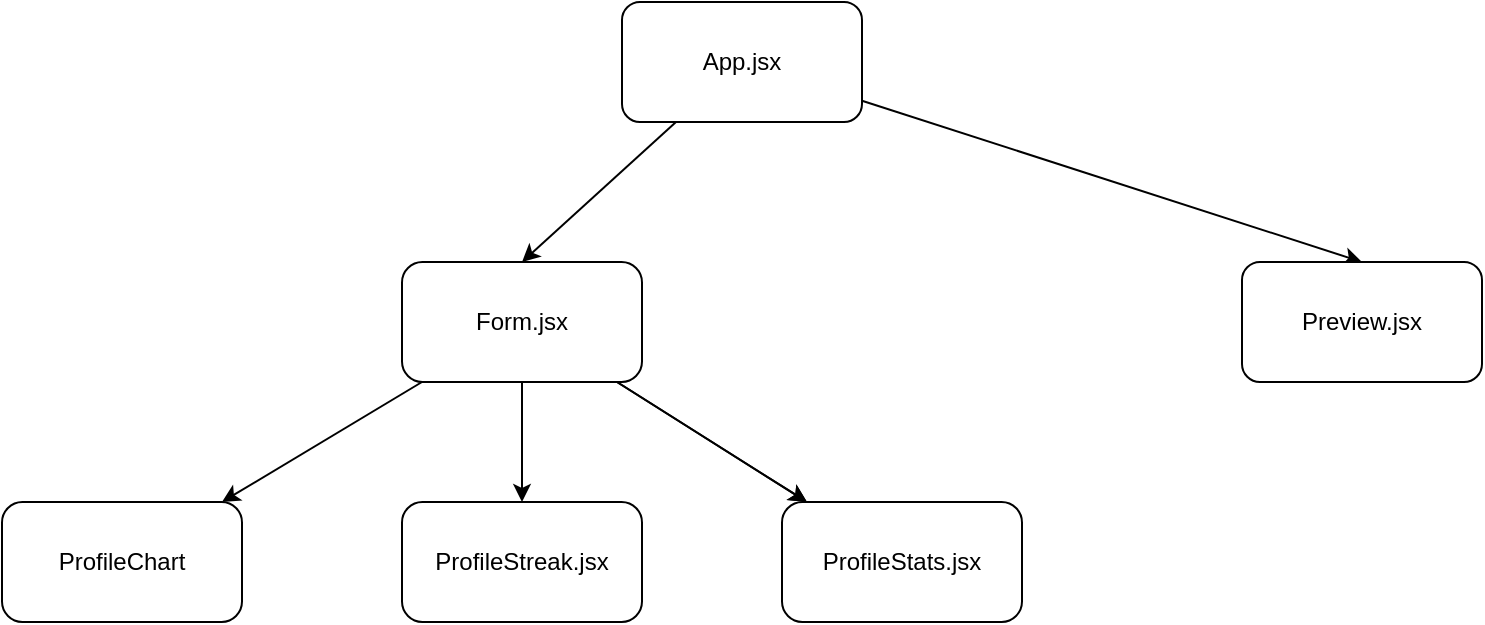 <mxfile>
    <diagram id="9WcHOZZ8MyUwHIvwN553" name="Page-1">
        <mxGraphModel dx="826" dy="567" grid="1" gridSize="10" guides="1" tooltips="1" connect="1" arrows="1" fold="1" page="1" pageScale="1" pageWidth="850" pageHeight="1100" math="0" shadow="0">
            <root>
                <mxCell id="0"/>
                <mxCell id="1" parent="0"/>
                <mxCell id="5" value="" style="edgeStyle=none;html=1;entryX=0.5;entryY=0;entryDx=0;entryDy=0;" edge="1" parent="1" source="2" target="3">
                    <mxGeometry relative="1" as="geometry"/>
                </mxCell>
                <mxCell id="8" value="" style="edgeStyle=none;html=1;entryX=0.5;entryY=0;entryDx=0;entryDy=0;" edge="1" parent="1" source="2" target="7">
                    <mxGeometry relative="1" as="geometry"/>
                </mxCell>
                <mxCell id="2" value="App.jsx" style="rounded=1;whiteSpace=wrap;html=1;" vertex="1" parent="1">
                    <mxGeometry x="360" y="80" width="120" height="60" as="geometry"/>
                </mxCell>
                <mxCell id="10" value="" style="edgeStyle=none;html=1;" edge="1" parent="1" source="3" target="9">
                    <mxGeometry relative="1" as="geometry"/>
                </mxCell>
                <mxCell id="12" value="" style="edgeStyle=none;html=1;" edge="1" parent="1" source="3" target="11">
                    <mxGeometry relative="1" as="geometry"/>
                </mxCell>
                <mxCell id="13" value="" style="edgeStyle=none;html=1;" edge="1" parent="1" source="3" target="11">
                    <mxGeometry relative="1" as="geometry"/>
                </mxCell>
                <mxCell id="15" value="" style="edgeStyle=none;html=1;" edge="1" parent="1" source="3" target="14">
                    <mxGeometry relative="1" as="geometry"/>
                </mxCell>
                <mxCell id="3" value="Form.jsx&lt;br&gt;" style="rounded=1;whiteSpace=wrap;html=1;arcSize=17;" vertex="1" parent="1">
                    <mxGeometry x="250" y="210" width="120" height="60" as="geometry"/>
                </mxCell>
                <mxCell id="7" value="Preview.jsx&lt;br&gt;" style="rounded=1;whiteSpace=wrap;html=1;shadow=0;glass=0;" vertex="1" parent="1">
                    <mxGeometry x="670" y="210" width="120" height="60" as="geometry"/>
                </mxCell>
                <mxCell id="9" value="ProfileChart&lt;br&gt;" style="rounded=1;whiteSpace=wrap;html=1;arcSize=17;" vertex="1" parent="1">
                    <mxGeometry x="50" y="330" width="120" height="60" as="geometry"/>
                </mxCell>
                <mxCell id="11" value="ProfileStats.jsx&lt;br&gt;" style="rounded=1;whiteSpace=wrap;html=1;arcSize=17;" vertex="1" parent="1">
                    <mxGeometry x="440" y="330" width="120" height="60" as="geometry"/>
                </mxCell>
                <mxCell id="14" value="ProfileStreak.jsx" style="rounded=1;whiteSpace=wrap;html=1;arcSize=17;" vertex="1" parent="1">
                    <mxGeometry x="250" y="330" width="120" height="60" as="geometry"/>
                </mxCell>
            </root>
        </mxGraphModel>
    </diagram>
</mxfile>